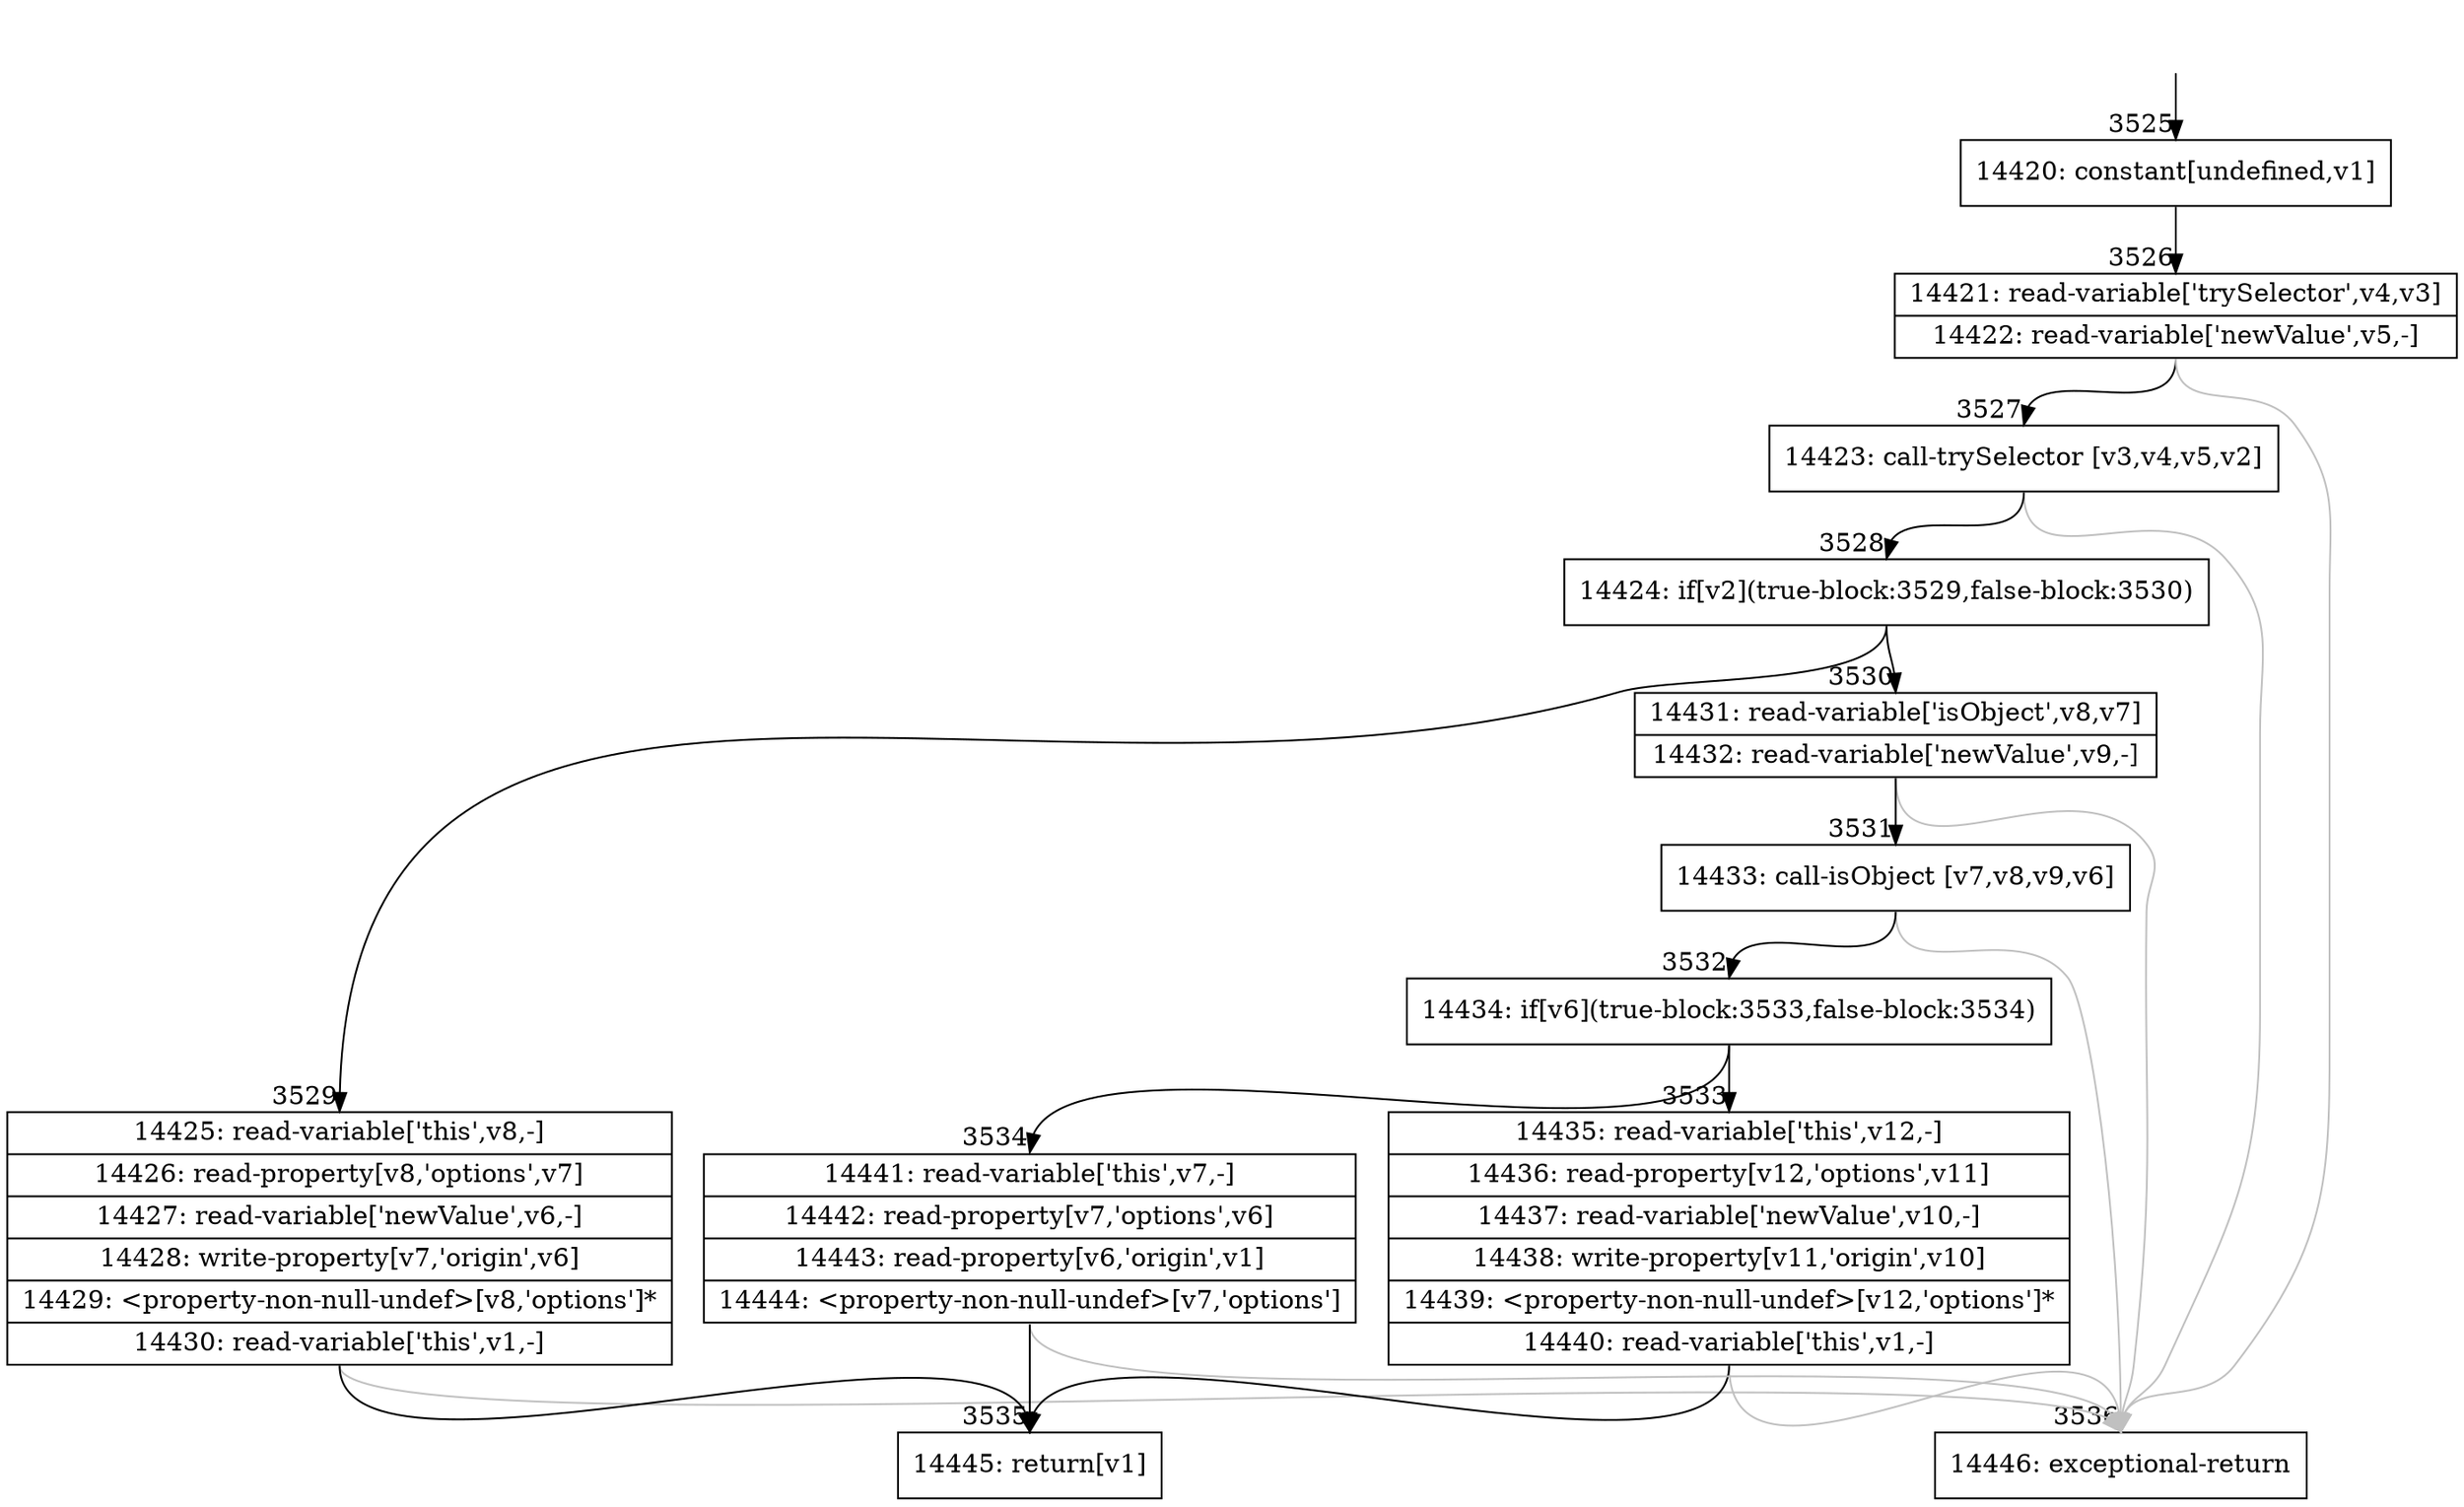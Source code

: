 digraph {
rankdir="TD"
BB_entry150[shape=none,label=""];
BB_entry150 -> BB3525 [tailport=s, headport=n, headlabel="    3525"]
BB3525 [shape=record label="{14420: constant[undefined,v1]}" ] 
BB3525 -> BB3526 [tailport=s, headport=n, headlabel="      3526"]
BB3526 [shape=record label="{14421: read-variable['trySelector',v4,v3]|14422: read-variable['newValue',v5,-]}" ] 
BB3526 -> BB3527 [tailport=s, headport=n, headlabel="      3527"]
BB3526 -> BB3536 [tailport=s, headport=n, color=gray, headlabel="      3536"]
BB3527 [shape=record label="{14423: call-trySelector [v3,v4,v5,v2]}" ] 
BB3527 -> BB3528 [tailport=s, headport=n, headlabel="      3528"]
BB3527 -> BB3536 [tailport=s, headport=n, color=gray]
BB3528 [shape=record label="{14424: if[v2](true-block:3529,false-block:3530)}" ] 
BB3528 -> BB3529 [tailport=s, headport=n, headlabel="      3529"]
BB3528 -> BB3530 [tailport=s, headport=n, headlabel="      3530"]
BB3529 [shape=record label="{14425: read-variable['this',v8,-]|14426: read-property[v8,'options',v7]|14427: read-variable['newValue',v6,-]|14428: write-property[v7,'origin',v6]|14429: \<property-non-null-undef\>[v8,'options']*|14430: read-variable['this',v1,-]}" ] 
BB3529 -> BB3535 [tailport=s, headport=n, headlabel="      3535"]
BB3529 -> BB3536 [tailport=s, headport=n, color=gray]
BB3530 [shape=record label="{14431: read-variable['isObject',v8,v7]|14432: read-variable['newValue',v9,-]}" ] 
BB3530 -> BB3531 [tailport=s, headport=n, headlabel="      3531"]
BB3530 -> BB3536 [tailport=s, headport=n, color=gray]
BB3531 [shape=record label="{14433: call-isObject [v7,v8,v9,v6]}" ] 
BB3531 -> BB3532 [tailport=s, headport=n, headlabel="      3532"]
BB3531 -> BB3536 [tailport=s, headport=n, color=gray]
BB3532 [shape=record label="{14434: if[v6](true-block:3533,false-block:3534)}" ] 
BB3532 -> BB3533 [tailport=s, headport=n, headlabel="      3533"]
BB3532 -> BB3534 [tailport=s, headport=n, headlabel="      3534"]
BB3533 [shape=record label="{14435: read-variable['this',v12,-]|14436: read-property[v12,'options',v11]|14437: read-variable['newValue',v10,-]|14438: write-property[v11,'origin',v10]|14439: \<property-non-null-undef\>[v12,'options']*|14440: read-variable['this',v1,-]}" ] 
BB3533 -> BB3535 [tailport=s, headport=n]
BB3533 -> BB3536 [tailport=s, headport=n, color=gray]
BB3534 [shape=record label="{14441: read-variable['this',v7,-]|14442: read-property[v7,'options',v6]|14443: read-property[v6,'origin',v1]|14444: \<property-non-null-undef\>[v7,'options']}" ] 
BB3534 -> BB3535 [tailport=s, headport=n]
BB3534 -> BB3536 [tailport=s, headport=n, color=gray]
BB3535 [shape=record label="{14445: return[v1]}" ] 
BB3536 [shape=record label="{14446: exceptional-return}" ] 
//#$~ 4695
}
